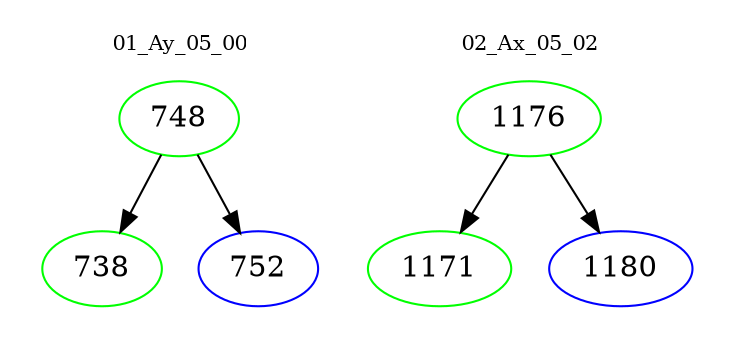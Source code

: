 digraph{
subgraph cluster_0 {
color = white
label = "01_Ay_05_00";
fontsize=10;
T0_748 [label="748", color="green"]
T0_748 -> T0_738 [color="black"]
T0_738 [label="738", color="green"]
T0_748 -> T0_752 [color="black"]
T0_752 [label="752", color="blue"]
}
subgraph cluster_1 {
color = white
label = "02_Ax_05_02";
fontsize=10;
T1_1176 [label="1176", color="green"]
T1_1176 -> T1_1171 [color="black"]
T1_1171 [label="1171", color="green"]
T1_1176 -> T1_1180 [color="black"]
T1_1180 [label="1180", color="blue"]
}
}
